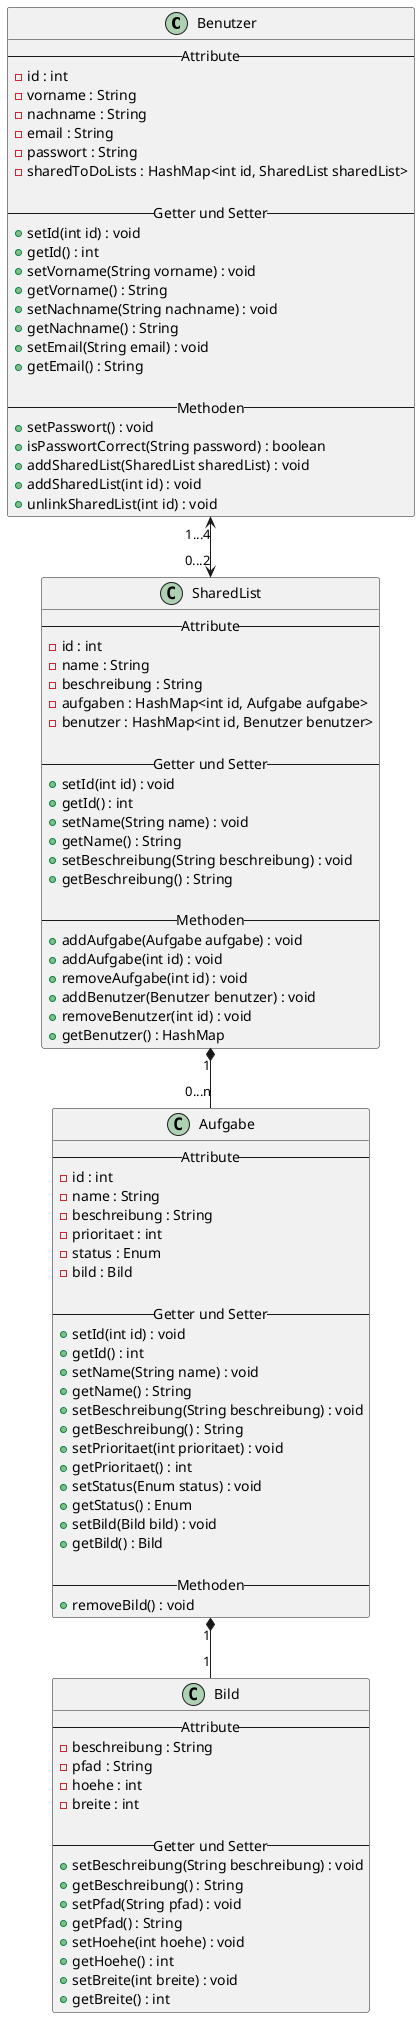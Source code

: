 @startuml

class Benutzer {
    -- Attribute --
    - id : int
    - vorname : String
    - nachname : String
    - email : String
    - passwort : String
    - sharedToDoLists : HashMap<int id, SharedList sharedList>

    -- Getter und Setter --
    + setId(int id) : void
    + getId() : int
    + setVorname(String vorname) : void
    + getVorname() : String
    + setNachname(String nachname) : void
    + getNachname() : String
    + setEmail(String email) : void
    + getEmail() : String
    
    -- Methoden --
    + setPasswort() : void
    + isPasswortCorrect(String password) : boolean
    + addSharedList(SharedList sharedList) : void
    + addSharedList(int id) : void
    + unlinkSharedList(int id) : void
}

class SharedList {
    -- Attribute --
    - id : int
    - name : String
    - beschreibung : String
    - aufgaben : HashMap<int id, Aufgabe aufgabe>
    - benutzer : HashMap<int id, Benutzer benutzer>

    -- Getter und Setter --
    + setId(int id) : void
    + getId() : int
    + setName(String name) : void
    + getName() : String
    + setBeschreibung(String beschreibung) : void
    + getBeschreibung() : String

    -- Methoden --
    + addAufgabe(Aufgabe aufgabe) : void
    + addAufgabe(int id) : void
    + removeAufgabe(int id) : void
    + addBenutzer(Benutzer benutzer) : void
    + removeBenutzer(int id) : void
    + getBenutzer() : HashMap
}

class Aufgabe {
    -- Attribute --
    - id : int
    - name : String
    - beschreibung : String
    - prioritaet : int
    - status : Enum
    - bild : Bild

    -- Getter und Setter --
    + setId(int id) : void
    + getId() : int
    + setName(String name) : void
    + getName() : String
    + setBeschreibung(String beschreibung) : void
    + getBeschreibung() : String
    + setPrioritaet(int prioritaet) : void
    + getPrioritaet() : int
    + setStatus(Enum status) : void
    + getStatus() : Enum
    + setBild(Bild bild) : void
    + getBild() : Bild

    -- Methoden --
    + removeBild() : void
}

class Bild {
    -- Attribute --
    - beschreibung : String
    - pfad : String
    - hoehe : int
    - breite : int

    -- Getter und Setter --
    + setBeschreibung(String beschreibung) : void
    + getBeschreibung() : String
    + setPfad(String pfad) : void
    + getPfad() : String
    + setHoehe(int hoehe) : void
    + getHoehe() : int
    + setBreite(int breite) : void
    + getBreite() : int
}
Benutzer "1...4" <--> "0...2" SharedList
SharedList "1" *-- "0...n" Aufgabe
Aufgabe "1" *-- "1" Bild

@enduml